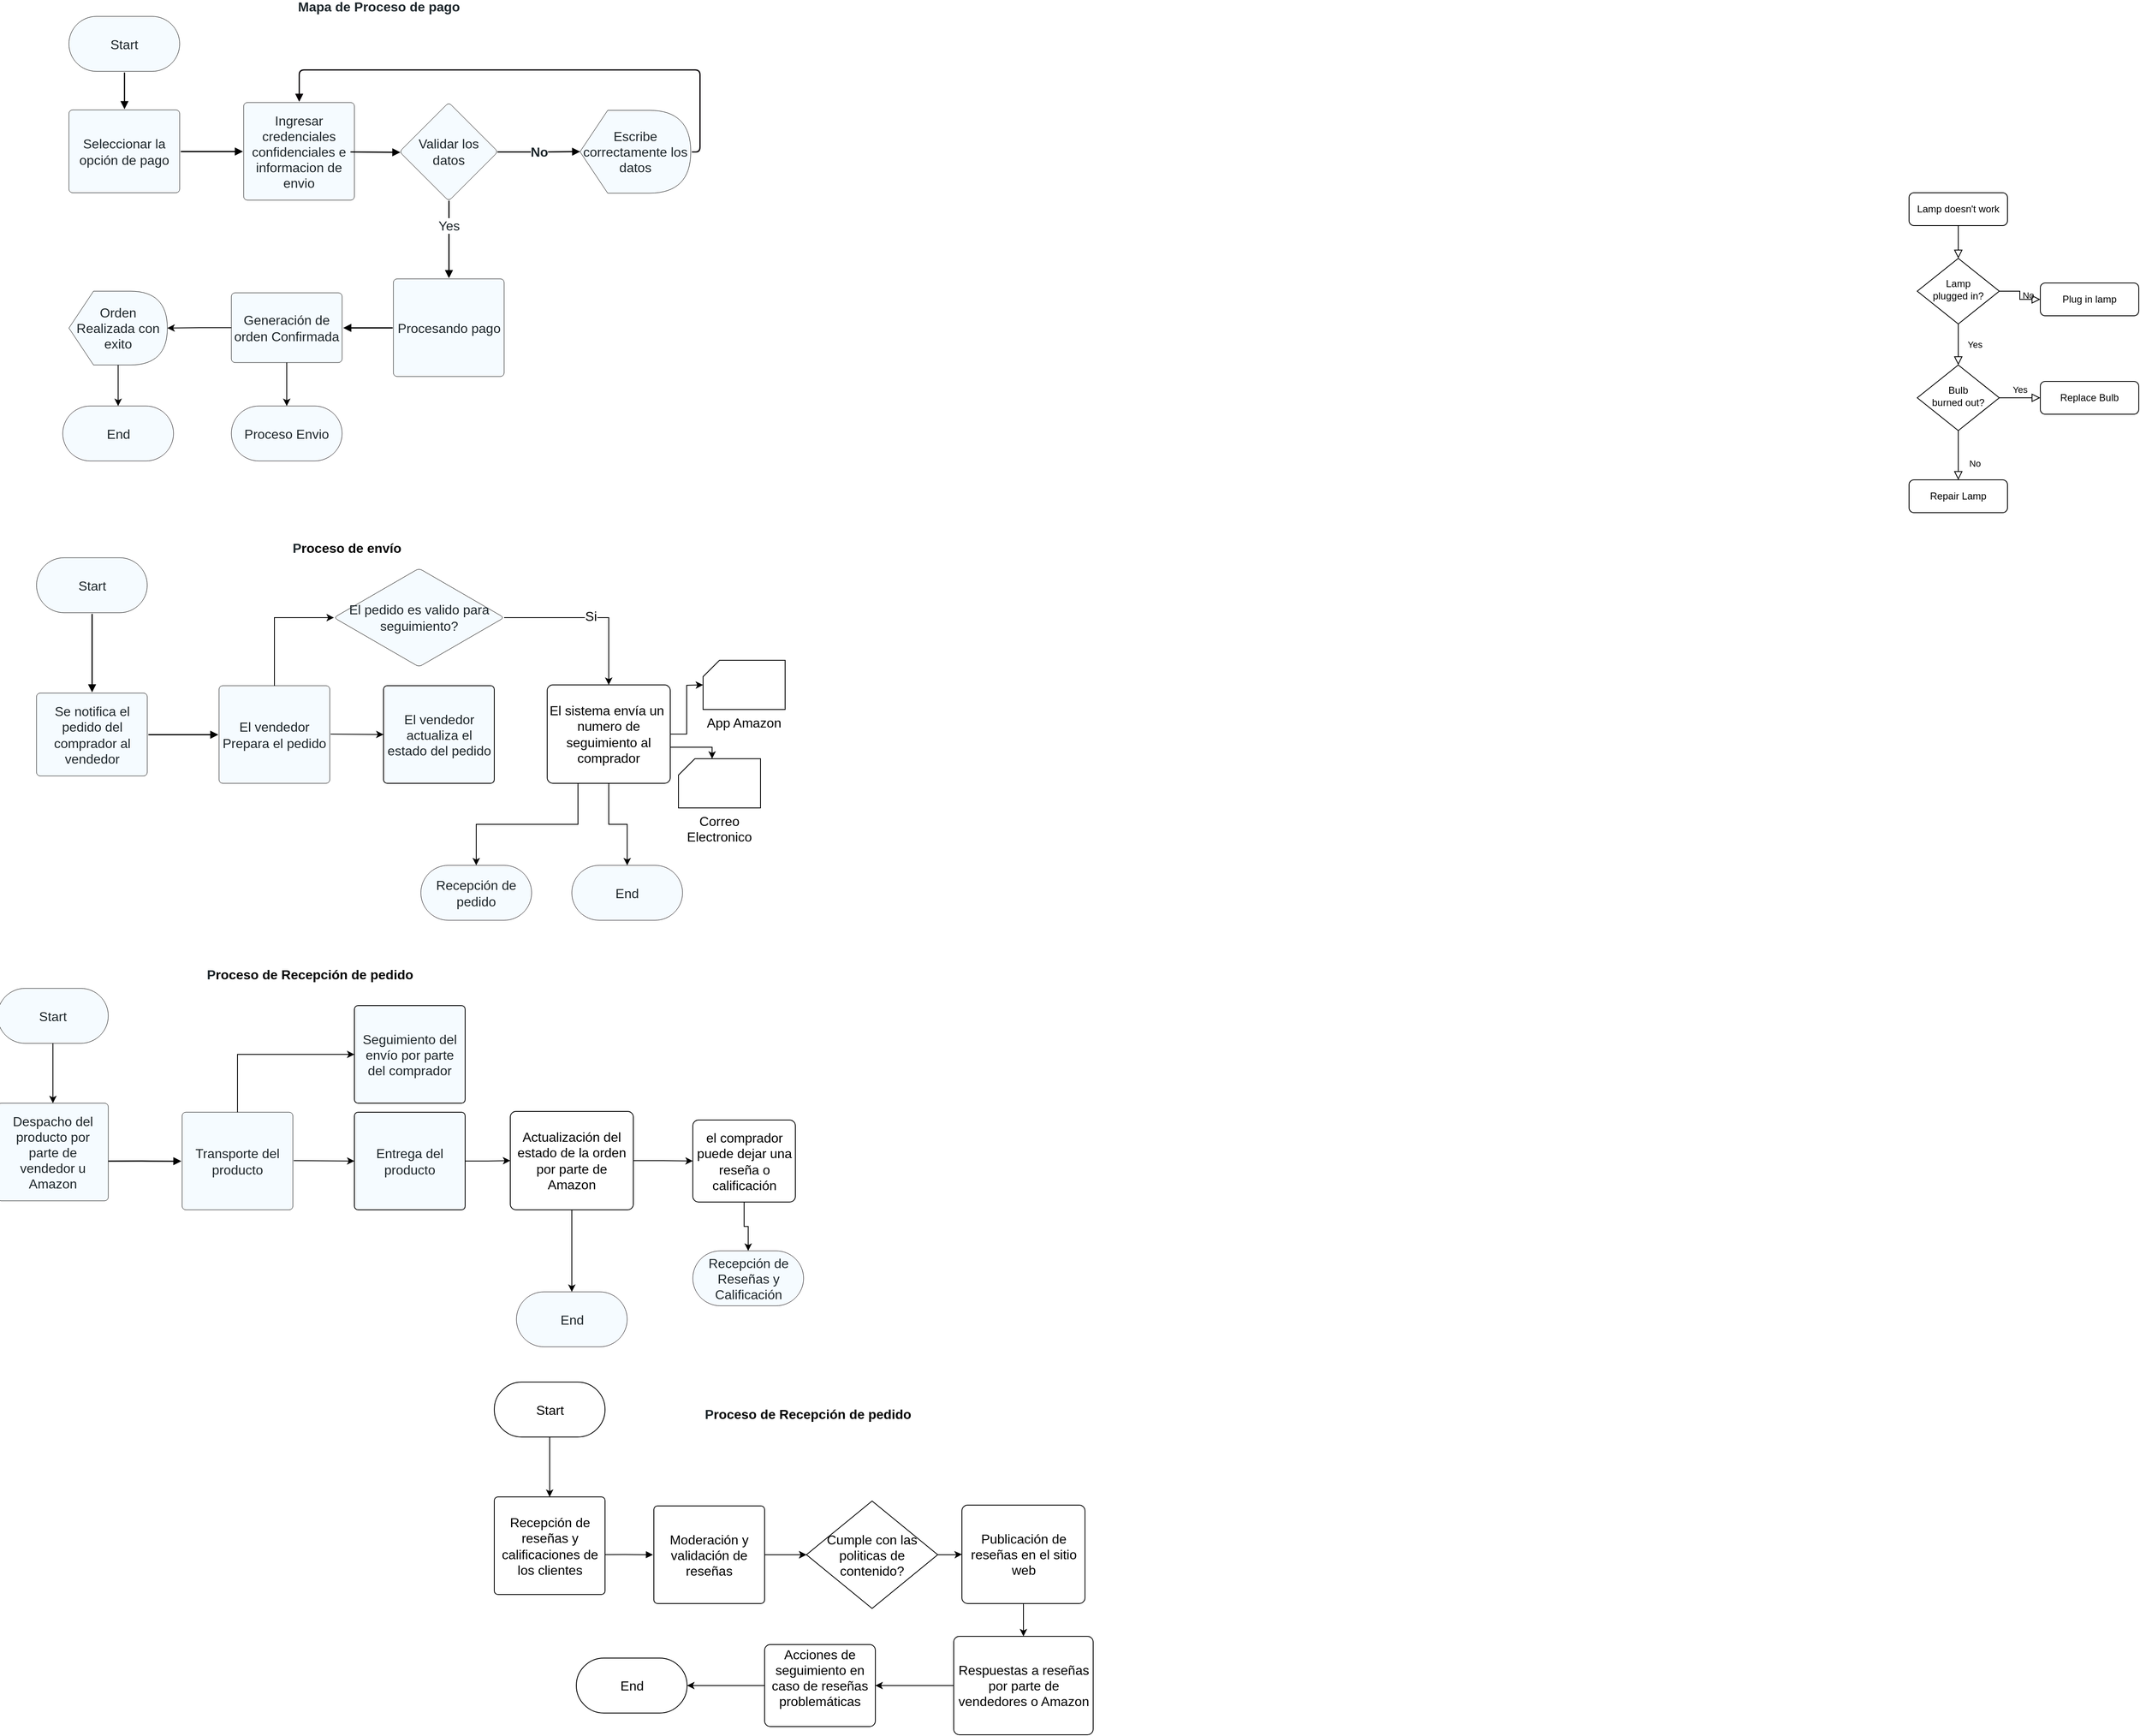 <mxfile version="23.1.5" type="github">
  <diagram id="C5RBs43oDa-KdzZeNtuy" name="Page-1">
    <mxGraphModel dx="4084" dy="1807" grid="1" gridSize="10" guides="1" tooltips="1" connect="1" arrows="1" fold="1" page="1" pageScale="1" pageWidth="827" pageHeight="1169" math="0" shadow="0">
      <root>
        <mxCell id="WIyWlLk6GJQsqaUBKTNV-0" />
        <mxCell id="WIyWlLk6GJQsqaUBKTNV-1" parent="WIyWlLk6GJQsqaUBKTNV-0" />
        <mxCell id="WIyWlLk6GJQsqaUBKTNV-2" value="" style="rounded=0;html=1;jettySize=auto;orthogonalLoop=1;fontSize=11;endArrow=block;endFill=0;endSize=8;strokeWidth=1;shadow=0;labelBackgroundColor=none;edgeStyle=orthogonalEdgeStyle;" parent="WIyWlLk6GJQsqaUBKTNV-1" source="WIyWlLk6GJQsqaUBKTNV-3" target="WIyWlLk6GJQsqaUBKTNV-6" edge="1">
          <mxGeometry relative="1" as="geometry" />
        </mxCell>
        <mxCell id="WIyWlLk6GJQsqaUBKTNV-3" value="Lamp doesn&#39;t work" style="rounded=1;whiteSpace=wrap;html=1;fontSize=12;glass=0;strokeWidth=1;shadow=0;" parent="WIyWlLk6GJQsqaUBKTNV-1" vertex="1">
          <mxGeometry x="160" y="80" width="120" height="40" as="geometry" />
        </mxCell>
        <mxCell id="WIyWlLk6GJQsqaUBKTNV-4" value="Yes" style="rounded=0;html=1;jettySize=auto;orthogonalLoop=1;fontSize=11;endArrow=block;endFill=0;endSize=8;strokeWidth=1;shadow=0;labelBackgroundColor=none;edgeStyle=orthogonalEdgeStyle;" parent="WIyWlLk6GJQsqaUBKTNV-1" source="WIyWlLk6GJQsqaUBKTNV-6" target="WIyWlLk6GJQsqaUBKTNV-10" edge="1">
          <mxGeometry y="20" relative="1" as="geometry">
            <mxPoint as="offset" />
          </mxGeometry>
        </mxCell>
        <mxCell id="WIyWlLk6GJQsqaUBKTNV-5" value="No" style="edgeStyle=orthogonalEdgeStyle;rounded=0;html=1;jettySize=auto;orthogonalLoop=1;fontSize=11;endArrow=block;endFill=0;endSize=8;strokeWidth=1;shadow=0;labelBackgroundColor=none;" parent="WIyWlLk6GJQsqaUBKTNV-1" source="WIyWlLk6GJQsqaUBKTNV-6" target="WIyWlLk6GJQsqaUBKTNV-7" edge="1">
          <mxGeometry y="10" relative="1" as="geometry">
            <mxPoint as="offset" />
          </mxGeometry>
        </mxCell>
        <mxCell id="WIyWlLk6GJQsqaUBKTNV-6" value="Lamp&lt;br&gt;plugged in?" style="rhombus;whiteSpace=wrap;html=1;shadow=0;fontFamily=Helvetica;fontSize=12;align=center;strokeWidth=1;spacing=6;spacingTop=-4;" parent="WIyWlLk6GJQsqaUBKTNV-1" vertex="1">
          <mxGeometry x="170" y="160" width="100" height="80" as="geometry" />
        </mxCell>
        <mxCell id="WIyWlLk6GJQsqaUBKTNV-7" value="Plug in lamp" style="rounded=1;whiteSpace=wrap;html=1;fontSize=12;glass=0;strokeWidth=1;shadow=0;" parent="WIyWlLk6GJQsqaUBKTNV-1" vertex="1">
          <mxGeometry x="320" y="190" width="120" height="40" as="geometry" />
        </mxCell>
        <mxCell id="WIyWlLk6GJQsqaUBKTNV-8" value="No" style="rounded=0;html=1;jettySize=auto;orthogonalLoop=1;fontSize=11;endArrow=block;endFill=0;endSize=8;strokeWidth=1;shadow=0;labelBackgroundColor=none;edgeStyle=orthogonalEdgeStyle;" parent="WIyWlLk6GJQsqaUBKTNV-1" source="WIyWlLk6GJQsqaUBKTNV-10" target="WIyWlLk6GJQsqaUBKTNV-11" edge="1">
          <mxGeometry x="0.333" y="20" relative="1" as="geometry">
            <mxPoint as="offset" />
          </mxGeometry>
        </mxCell>
        <mxCell id="WIyWlLk6GJQsqaUBKTNV-9" value="Yes" style="edgeStyle=orthogonalEdgeStyle;rounded=0;html=1;jettySize=auto;orthogonalLoop=1;fontSize=11;endArrow=block;endFill=0;endSize=8;strokeWidth=1;shadow=0;labelBackgroundColor=none;" parent="WIyWlLk6GJQsqaUBKTNV-1" source="WIyWlLk6GJQsqaUBKTNV-10" target="WIyWlLk6GJQsqaUBKTNV-12" edge="1">
          <mxGeometry y="10" relative="1" as="geometry">
            <mxPoint as="offset" />
          </mxGeometry>
        </mxCell>
        <mxCell id="WIyWlLk6GJQsqaUBKTNV-10" value="Bulb&lt;br&gt;burned out?" style="rhombus;whiteSpace=wrap;html=1;shadow=0;fontFamily=Helvetica;fontSize=12;align=center;strokeWidth=1;spacing=6;spacingTop=-4;" parent="WIyWlLk6GJQsqaUBKTNV-1" vertex="1">
          <mxGeometry x="170" y="290" width="100" height="80" as="geometry" />
        </mxCell>
        <mxCell id="WIyWlLk6GJQsqaUBKTNV-11" value="Repair Lamp" style="rounded=1;whiteSpace=wrap;html=1;fontSize=12;glass=0;strokeWidth=1;shadow=0;" parent="WIyWlLk6GJQsqaUBKTNV-1" vertex="1">
          <mxGeometry x="160" y="430" width="120" height="40" as="geometry" />
        </mxCell>
        <mxCell id="WIyWlLk6GJQsqaUBKTNV-12" value="Replace Bulb" style="rounded=1;whiteSpace=wrap;html=1;fontSize=12;glass=0;strokeWidth=1;shadow=0;" parent="WIyWlLk6GJQsqaUBKTNV-1" vertex="1">
          <mxGeometry x="320" y="310" width="120" height="40" as="geometry" />
        </mxCell>
        <mxCell id="pwMELdT346kT-Mt1CQEU-0" value="Start" style="html=1;overflow=block;blockSpacing=1;whiteSpace=wrap;rounded=1;arcSize=50;fontSize=16;fontFamily=Helvetica;fontColor=#1d262b;spacing=3.8;strokeColor=#000000;strokeOpacity=100;fillColor=#F5FBFF;strokeWidth=NaN;lucidId=.1bc5UZpq~25;" parent="WIyWlLk6GJQsqaUBKTNV-1" vertex="1">
          <mxGeometry x="-2083" y="-135" width="135" height="67" as="geometry" />
        </mxCell>
        <mxCell id="pwMELdT346kT-Mt1CQEU-1" value="Seleccionar la opción de pago" style="html=1;overflow=block;blockSpacing=1;whiteSpace=wrap;fontSize=16;fontFamily=Helvetica;fontColor=#1d262b;spacing=3.8;strokeColor=#000000;strokeOpacity=100;rounded=1;absoluteArcSize=1;arcSize=9;fillColor=#F5FBFF;strokeWidth=NaN;lucidId=.1bc0WMrZSpA;" parent="WIyWlLk6GJQsqaUBKTNV-1" vertex="1">
          <mxGeometry x="-2083" y="-21" width="135" height="101" as="geometry" />
        </mxCell>
        <mxCell id="pwMELdT346kT-Mt1CQEU-2" value="Ingresar credenciales  confidenciales e informacion de envio" style="html=1;overflow=block;blockSpacing=1;whiteSpace=wrap;fontSize=16;fontFamily=Helvetica;fontColor=#1d262b;spacing=3.8;strokeColor=#000000;strokeOpacity=100;rounded=1;absoluteArcSize=1;arcSize=9;fillColor=#F5FBFF;strokeWidth=NaN;lucidId=.1bcMe24-cJe;" parent="WIyWlLk6GJQsqaUBKTNV-1" vertex="1">
          <mxGeometry x="-1870" y="-30" width="135" height="119" as="geometry" />
        </mxCell>
        <mxCell id="pwMELdT346kT-Mt1CQEU-3" value="Escribe correctamente los datos" style="html=1;overflow=block;blockSpacing=1;whiteSpace=wrap;shape=display;fontSize=16;fontFamily=Helvetica;fontColor=#1d262b;spacing=3.8;strokeColor=#000000;strokeOpacity=100;rounded=1;absoluteArcSize=1;arcSize=9;fillColor=#F5FBFF;strokeWidth=NaN;lucidId=.1bcrTp4wV8h;" parent="WIyWlLk6GJQsqaUBKTNV-1" vertex="1">
          <mxGeometry x="-1460" y="-20.5" width="135" height="101" as="geometry" />
        </mxCell>
        <mxCell id="pwMELdT346kT-Mt1CQEU-4" value="Validar los datos" style="html=1;overflow=block;blockSpacing=1;whiteSpace=wrap;rhombus;fontSize=16;fontFamily=Helvetica;fontColor=#1d262b;spacing=3.8;strokeColor=#000000;strokeOpacity=100;rounded=1;absoluteArcSize=1;arcSize=9;fillColor=#F5FBFF;strokeWidth=NaN;lucidId=.1bcdqNYhJtj;" parent="WIyWlLk6GJQsqaUBKTNV-1" vertex="1">
          <mxGeometry x="-1680" y="-30" width="120" height="120" as="geometry" />
        </mxCell>
        <mxCell id="pwMELdT346kT-Mt1CQEU-5" value="" style="html=1;jettySize=18;whiteSpace=wrap;overflow=block;blockSpacing=1;fontSize=16;strokeColor=#000000;strokeWidth=1.5;rounded=1;arcSize=12;edgeStyle=orthogonalEdgeStyle;startArrow=none;endArrow=block;endFill=1;exitX=0.5;exitY=0.995;exitPerimeter=0;entryX=0.5;entryY=-0.009;entryPerimeter=0;lucidId=.1bc7IB8eOoa;fontFamily=Helvetica;" parent="WIyWlLk6GJQsqaUBKTNV-1" source="pwMELdT346kT-Mt1CQEU-4" target="pwMELdT346kT-Mt1CQEU-17" edge="1">
          <mxGeometry width="100" height="100" relative="1" as="geometry">
            <Array as="points" />
          </mxGeometry>
        </mxCell>
        <mxCell id="pwMELdT346kT-Mt1CQEU-6" value="Yes" style="text;html=1;resizable=0;labelBackgroundColor=default;align=center;verticalAlign=middle;fontColor=#1d262b;fontSize=16;strokeColor=#000000;fontFamily=Helvetica;" parent="pwMELdT346kT-Mt1CQEU-5" vertex="1">
          <mxGeometry x="-0.368" relative="1" as="geometry" />
        </mxCell>
        <mxCell id="pwMELdT346kT-Mt1CQEU-7" value="" style="html=1;jettySize=18;whiteSpace=wrap;fontSize=16;fontFamily=Helvetica;strokeColor=#000000;strokeWidth=1.5;rounded=1;arcSize=12;edgeStyle=orthogonalEdgeStyle;startArrow=none;endArrow=block;endFill=1;exitX=-0.008;exitY=0.5;exitPerimeter=0;entryX=1.008;entryY=0.5;entryPerimeter=0;lucidId=.1bcKDApFYlF;" parent="WIyWlLk6GJQsqaUBKTNV-1" source="pwMELdT346kT-Mt1CQEU-17" target="pwMELdT346kT-Mt1CQEU-9" edge="1">
          <mxGeometry width="100" height="100" relative="1" as="geometry">
            <Array as="points" />
          </mxGeometry>
        </mxCell>
        <mxCell id="pwMELdT346kT-Mt1CQEU-8" value="End" style="html=1;overflow=block;blockSpacing=1;whiteSpace=wrap;rounded=1;arcSize=50;fontSize=16;fontFamily=Helvetica;fontColor=#1d262b;spacing=3.8;strokeColor=#080207;strokeOpacity=100;fillColor=#F5FBFF;strokeWidth=NaN;lucidId=.1bcArGxK.Wd;" parent="WIyWlLk6GJQsqaUBKTNV-1" vertex="1">
          <mxGeometry x="-2090.5" y="340" width="135" height="67" as="geometry" />
        </mxCell>
        <mxCell id="1HcdKIMcSxOJPQPlo3So-35" style="edgeStyle=orthogonalEdgeStyle;rounded=0;orthogonalLoop=1;jettySize=auto;html=1;exitX=0.5;exitY=1;exitDx=0;exitDy=0;entryX=0.5;entryY=0;entryDx=0;entryDy=0;fontSize=16;" edge="1" parent="WIyWlLk6GJQsqaUBKTNV-1" source="pwMELdT346kT-Mt1CQEU-9" target="1HcdKIMcSxOJPQPlo3So-34">
          <mxGeometry relative="1" as="geometry" />
        </mxCell>
        <mxCell id="pwMELdT346kT-Mt1CQEU-9" value="Generación de orden Confirmada" style="html=1;overflow=block;blockSpacing=1;whiteSpace=wrap;fontSize=16;fontFamily=Helvetica;fontColor=#1d262b;spacing=3.8;strokeColor=#000000;strokeOpacity=100;rounded=1;absoluteArcSize=1;arcSize=9;fillColor=#F5FBFF;strokeWidth=NaN;lucidId=.1bcpzKGl0qU;" parent="WIyWlLk6GJQsqaUBKTNV-1" vertex="1">
          <mxGeometry x="-1885" y="202" width="135" height="85" as="geometry" />
        </mxCell>
        <mxCell id="pwMELdT346kT-Mt1CQEU-10" value="&lt;div style=&quot;display: flex; justify-content: center; text-align: center; align-items: baseline; font-size: 16px; line-height: 1.25; margin-top: -2px;&quot;&gt;&lt;span style=&quot;font-size: 16px;&quot;&gt;&lt;span style=&quot;font-size: 16px; color: rgb(29, 38, 43);&quot;&gt;Mapa de &lt;/span&gt;&lt;span style=&quot;font-size: 16px; color: rgb(29, 38, 43);&quot;&gt;Proceso de pago&lt;/span&gt;&lt;/span&gt;&lt;/div&gt;" style="html=1;overflow=block;blockSpacing=1;whiteSpace=wrap;fontSize=16;spacing=3.8;strokeOpacity=0;fillOpacity=0;rounded=1;absoluteArcSize=1;arcSize=9;fillColor=#ffffff;strokeWidth=NaN;lucidId=.1bcnSWQE0_2;strokeColor=#B337A3;fontStyle=1" parent="WIyWlLk6GJQsqaUBKTNV-1" vertex="1">
          <mxGeometry x="-1885" y="-170" width="360" height="48" as="geometry" />
        </mxCell>
        <mxCell id="pwMELdT346kT-Mt1CQEU-11" value="" style="html=1;jettySize=18;whiteSpace=wrap;fontSize=16;strokeColor=#000000;strokeWidth=1.5;rounded=1;arcSize=12;edgeStyle=orthogonalEdgeStyle;startArrow=none;endArrow=block;endFill=1;exitX=1.008;exitY=0.5;exitPerimeter=0;entryX=-0.008;entryY=0.5;entryPerimeter=0;lucidId=B4bclMRkh65X;fontFamily=Helvetica;" parent="WIyWlLk6GJQsqaUBKTNV-1" source="pwMELdT346kT-Mt1CQEU-1" target="pwMELdT346kT-Mt1CQEU-2" edge="1">
          <mxGeometry width="100" height="100" relative="1" as="geometry">
            <Array as="points" />
          </mxGeometry>
        </mxCell>
        <mxCell id="pwMELdT346kT-Mt1CQEU-12" value="" style="html=1;jettySize=18;whiteSpace=wrap;fontSize=16;strokeColor=#000000;strokeWidth=1.5;rounded=1;arcSize=12;edgeStyle=orthogonalEdgeStyle;startArrow=none;endArrow=block;endFill=1;entryX=0.007;entryY=0.504;entryPerimeter=0;lucidId=D4bcX549SiCL;fontFamily=Helvetica;" parent="WIyWlLk6GJQsqaUBKTNV-1" target="pwMELdT346kT-Mt1CQEU-4" edge="1">
          <mxGeometry width="100" height="100" relative="1" as="geometry">
            <Array as="points" />
            <mxPoint x="-1740" y="30" as="sourcePoint" />
          </mxGeometry>
        </mxCell>
        <mxCell id="pwMELdT346kT-Mt1CQEU-13" value="" style="html=1;jettySize=18;whiteSpace=wrap;fontSize=16;fontColor=#1d262b;fontStyle=1;align=center;strokeColor=#000000;strokeWidth=1.5;rounded=1;arcSize=12;edgeStyle=orthogonalEdgeStyle;startArrow=none;endArrow=block;endFill=1;exitX=0.993;exitY=0.5;exitPerimeter=0;entryX=0;entryY=0.496;entryPerimeter=0;lucidId=K4bcAsx9t78Y;fontFamily=Helvetica;" parent="WIyWlLk6GJQsqaUBKTNV-1" source="pwMELdT346kT-Mt1CQEU-4" target="pwMELdT346kT-Mt1CQEU-3" edge="1">
          <mxGeometry width="100" height="100" relative="1" as="geometry">
            <Array as="points" />
          </mxGeometry>
        </mxCell>
        <mxCell id="pwMELdT346kT-Mt1CQEU-14" value="No" style="text;html=1;resizable=0;labelBackgroundColor=default;align=center;verticalAlign=middle;fontStyle=1;fontColor=#1d262b;fontSize=16;strokeColor=#000000;fontFamily=Helvetica;" parent="pwMELdT346kT-Mt1CQEU-13" vertex="1">
          <mxGeometry relative="1" as="geometry" />
        </mxCell>
        <mxCell id="pwMELdT346kT-Mt1CQEU-15" value="" style="html=1;jettySize=18;whiteSpace=wrap;fontSize=16;strokeColor=#080207;strokeWidth=1.5;rounded=1;arcSize=12;edgeStyle=orthogonalEdgeStyle;startArrow=none;endArrow=block;endFill=1;exitX=1.008;exitY=0.5;exitPerimeter=0;entryX=0.5;entryY=-0.009;entryPerimeter=0;lucidId=O4bcw4t6hZCd;" parent="WIyWlLk6GJQsqaUBKTNV-1" source="pwMELdT346kT-Mt1CQEU-3" target="pwMELdT346kT-Mt1CQEU-2" edge="1">
          <mxGeometry width="100" height="100" relative="1" as="geometry">
            <Array as="points">
              <mxPoint x="-1314" y="30" />
              <mxPoint x="-1314" y="-70" />
              <mxPoint x="-1802" y="-70" />
            </Array>
          </mxGeometry>
        </mxCell>
        <mxCell id="pwMELdT346kT-Mt1CQEU-16" value="" style="html=1;jettySize=18;whiteSpace=wrap;fontSize=16;strokeColor=#000000;strokeWidth=1.5;rounded=1;arcSize=12;edgeStyle=orthogonalEdgeStyle;startArrow=none;endArrow=block;endFill=1;exitX=0.5;exitY=1.017;exitPerimeter=0;entryX=0.5;entryY=-0.011;entryPerimeter=0;lucidId=w5bcNOFRJwTZ;fontFamily=Helvetica;" parent="WIyWlLk6GJQsqaUBKTNV-1" source="pwMELdT346kT-Mt1CQEU-0" target="pwMELdT346kT-Mt1CQEU-1" edge="1">
          <mxGeometry width="100" height="100" relative="1" as="geometry">
            <Array as="points" />
          </mxGeometry>
        </mxCell>
        <mxCell id="pwMELdT346kT-Mt1CQEU-17" value="Procesando pago" style="html=1;overflow=block;blockSpacing=1;whiteSpace=wrap;fontSize=16;fontFamily=Helvetica;fontColor=#1d262b;spacing=3.8;strokeColor=#000000;strokeOpacity=100;rounded=1;absoluteArcSize=1;arcSize=9;fillColor=#F5FBFF;strokeWidth=NaN;lucidId=k_bciyjmx_XT;" parent="WIyWlLk6GJQsqaUBKTNV-1" vertex="1">
          <mxGeometry x="-1687.5" y="185" width="135" height="119" as="geometry" />
        </mxCell>
        <mxCell id="pwMELdT346kT-Mt1CQEU-21" style="edgeStyle=orthogonalEdgeStyle;rounded=0;orthogonalLoop=1;jettySize=auto;html=1;strokeColor=#000000;fontFamily=Helvetica;fontSize=16;" parent="WIyWlLk6GJQsqaUBKTNV-1" source="pwMELdT346kT-Mt1CQEU-18" target="pwMELdT346kT-Mt1CQEU-8" edge="1">
          <mxGeometry relative="1" as="geometry">
            <mxPoint x="-2030" y="280" as="sourcePoint" />
          </mxGeometry>
        </mxCell>
        <mxCell id="pwMELdT346kT-Mt1CQEU-18" value="Orden Realizada con exito" style="html=1;overflow=block;blockSpacing=1;whiteSpace=wrap;shape=display;fontSize=16;fontColor=#1d262b;align=center;spacing=3.8;strokeColor=#000000;strokeOpacity=100;rounded=1;absoluteArcSize=1;arcSize=9;fillColor=#F5FBFF;strokeWidth=NaN;lucidId=pbccofMq0f1-;fontFamily=Helvetica;" parent="WIyWlLk6GJQsqaUBKTNV-1" vertex="1">
          <mxGeometry x="-2083" y="200" width="120" height="90" as="geometry" />
        </mxCell>
        <mxCell id="pwMELdT346kT-Mt1CQEU-19" style="edgeStyle=orthogonalEdgeStyle;rounded=0;orthogonalLoop=1;jettySize=auto;html=1;exitX=0;exitY=0.5;exitDx=0;exitDy=0;entryX=1;entryY=0.5;entryDx=0;entryDy=0;entryPerimeter=0;strokeColor=#000000;fontFamily=Helvetica;fontSize=16;" parent="WIyWlLk6GJQsqaUBKTNV-1" source="pwMELdT346kT-Mt1CQEU-9" target="pwMELdT346kT-Mt1CQEU-18" edge="1">
          <mxGeometry relative="1" as="geometry" />
        </mxCell>
        <mxCell id="1HcdKIMcSxOJPQPlo3So-0" value="Start" style="html=1;overflow=block;blockSpacing=1;whiteSpace=wrap;rounded=1;arcSize=50;fontSize=16;fontFamily=Helvetica;fontColor=#1d262b;spacing=3.8;strokeColor=#000000;strokeOpacity=100;fillColor=#F5FBFF;strokeWidth=NaN;lucidId=.1bc5UZpq~25;" vertex="1" parent="WIyWlLk6GJQsqaUBKTNV-1">
          <mxGeometry x="-2122.5" y="525" width="135" height="67" as="geometry" />
        </mxCell>
        <mxCell id="1HcdKIMcSxOJPQPlo3So-1" value="Se notifica el pedido del comprador al vendedor" style="html=1;overflow=block;blockSpacing=1;whiteSpace=wrap;fontSize=16;fontFamily=Helvetica;fontColor=#1d262b;spacing=3.8;strokeColor=#000000;strokeOpacity=100;rounded=1;absoluteArcSize=1;arcSize=9;fillColor=#F5FBFF;strokeWidth=NaN;lucidId=.1bc0WMrZSpA;" vertex="1" parent="WIyWlLk6GJQsqaUBKTNV-1">
          <mxGeometry x="-2122.5" y="690" width="135" height="101" as="geometry" />
        </mxCell>
        <mxCell id="1HcdKIMcSxOJPQPlo3So-22" style="edgeStyle=orthogonalEdgeStyle;rounded=0;orthogonalLoop=1;jettySize=auto;html=1;exitX=1;exitY=0.5;exitDx=0;exitDy=0;entryX=0;entryY=0.5;entryDx=0;entryDy=0;fontFamily=Helvetica;fontSize=16;" edge="1" parent="WIyWlLk6GJQsqaUBKTNV-1" target="1HcdKIMcSxOJPQPlo3So-21">
          <mxGeometry relative="1" as="geometry">
            <mxPoint x="-1764" y="740" as="sourcePoint" />
          </mxGeometry>
        </mxCell>
        <mxCell id="1HcdKIMcSxOJPQPlo3So-25" style="edgeStyle=orthogonalEdgeStyle;rounded=0;orthogonalLoop=1;jettySize=auto;html=1;exitX=0.5;exitY=0;exitDx=0;exitDy=0;entryX=0;entryY=0.5;entryDx=0;entryDy=0;fontFamily=Helvetica;fontSize=16;" edge="1" parent="WIyWlLk6GJQsqaUBKTNV-1" source="1HcdKIMcSxOJPQPlo3So-2" target="1HcdKIMcSxOJPQPlo3So-24">
          <mxGeometry relative="1" as="geometry" />
        </mxCell>
        <mxCell id="1HcdKIMcSxOJPQPlo3So-2" value="El vendedor Prepara el pedido" style="html=1;overflow=block;blockSpacing=1;whiteSpace=wrap;fontSize=16;fontFamily=Helvetica;fontColor=#1d262b;spacing=3.8;strokeColor=#000000;strokeOpacity=100;rounded=1;absoluteArcSize=1;arcSize=9;fillColor=#F5FBFF;strokeWidth=NaN;lucidId=.1bcMe24-cJe;" vertex="1" parent="WIyWlLk6GJQsqaUBKTNV-1">
          <mxGeometry x="-1900" y="681" width="135" height="119" as="geometry" />
        </mxCell>
        <mxCell id="1HcdKIMcSxOJPQPlo3So-8" value="End" style="html=1;overflow=block;blockSpacing=1;whiteSpace=wrap;rounded=1;arcSize=50;fontSize=16;fontFamily=Helvetica;fontColor=#1d262b;spacing=3.8;strokeColor=#080207;strokeOpacity=100;fillColor=#F5FBFF;strokeWidth=NaN;lucidId=.1bcArGxK.Wd;" vertex="1" parent="WIyWlLk6GJQsqaUBKTNV-1">
          <mxGeometry x="-1470" y="900" width="135" height="67" as="geometry" />
        </mxCell>
        <mxCell id="1HcdKIMcSxOJPQPlo3So-10" value="&lt;div style=&quot;display: flex; justify-content: center; text-align: center; align-items: baseline; font-size: 16px; line-height: 1.25; margin-top: -2px;&quot;&gt;&lt;span style=&quot;font-size: 16px;&quot;&gt;&lt;span style=&quot;font-size: 16px; color: rgb(29, 38, 43);&quot;&gt;P&lt;/span&gt;roceso de envío&lt;/span&gt;&lt;/div&gt;" style="html=1;overflow=block;blockSpacing=1;whiteSpace=wrap;fontSize=16;spacing=3.8;strokeOpacity=0;fillOpacity=0;rounded=1;absoluteArcSize=1;arcSize=9;fillColor=#ffffff;strokeWidth=NaN;lucidId=.1bcnSWQE0_2;strokeColor=#B337A3;fontStyle=1;fontFamily=Helvetica;" vertex="1" parent="WIyWlLk6GJQsqaUBKTNV-1">
          <mxGeometry x="-1924.5" y="490" width="360" height="48" as="geometry" />
        </mxCell>
        <mxCell id="1HcdKIMcSxOJPQPlo3So-11" value="" style="html=1;jettySize=18;whiteSpace=wrap;fontSize=16;strokeColor=#000000;strokeWidth=1.5;rounded=1;arcSize=12;edgeStyle=orthogonalEdgeStyle;startArrow=none;endArrow=block;endFill=1;exitX=1.008;exitY=0.5;exitPerimeter=0;entryX=-0.008;entryY=0.5;entryPerimeter=0;lucidId=B4bclMRkh65X;fontFamily=Helvetica;" edge="1" parent="WIyWlLk6GJQsqaUBKTNV-1" source="1HcdKIMcSxOJPQPlo3So-1" target="1HcdKIMcSxOJPQPlo3So-2">
          <mxGeometry width="100" height="100" relative="1" as="geometry">
            <Array as="points" />
          </mxGeometry>
        </mxCell>
        <mxCell id="1HcdKIMcSxOJPQPlo3So-16" value="" style="html=1;jettySize=18;whiteSpace=wrap;fontSize=16;strokeColor=#000000;strokeWidth=1.5;rounded=1;arcSize=12;edgeStyle=orthogonalEdgeStyle;startArrow=none;endArrow=block;endFill=1;exitX=0.5;exitY=1.017;exitPerimeter=0;entryX=0.5;entryY=-0.011;entryPerimeter=0;lucidId=w5bcNOFRJwTZ;fontFamily=Helvetica;" edge="1" parent="WIyWlLk6GJQsqaUBKTNV-1" source="1HcdKIMcSxOJPQPlo3So-0" target="1HcdKIMcSxOJPQPlo3So-1">
          <mxGeometry width="100" height="100" relative="1" as="geometry">
            <Array as="points" />
          </mxGeometry>
        </mxCell>
        <mxCell id="1HcdKIMcSxOJPQPlo3So-18" style="edgeStyle=orthogonalEdgeStyle;rounded=0;orthogonalLoop=1;jettySize=auto;html=1;strokeColor=#000000;fontFamily=Helvetica;fontSize=16;exitX=0.5;exitY=1;exitDx=0;exitDy=0;" edge="1" parent="WIyWlLk6GJQsqaUBKTNV-1" source="1HcdKIMcSxOJPQPlo3So-23" target="1HcdKIMcSxOJPQPlo3So-8">
          <mxGeometry relative="1" as="geometry">
            <mxPoint x="-1400" y="820" as="sourcePoint" />
          </mxGeometry>
        </mxCell>
        <mxCell id="1HcdKIMcSxOJPQPlo3So-21" value="El vendedor actualiza el estado del pedido" style="html=1;overflow=block;blockSpacing=1;whiteSpace=wrap;fontSize=16;fontFamily=Helvetica;fontColor=#1d262b;spacing=3.8;strokeColor=#000000;strokeOpacity=100;rounded=1;absoluteArcSize=1;arcSize=9;fillColor=#F5FBFF;strokeWidth=1;lucidId=k_bciyjmx_XT;" vertex="1" parent="WIyWlLk6GJQsqaUBKTNV-1">
          <mxGeometry x="-1699.5" y="681" width="135" height="119" as="geometry" />
        </mxCell>
        <mxCell id="1HcdKIMcSxOJPQPlo3So-26" style="edgeStyle=orthogonalEdgeStyle;rounded=0;orthogonalLoop=1;jettySize=auto;html=1;exitX=1;exitY=0.5;exitDx=0;exitDy=0;entryX=0.5;entryY=0;entryDx=0;entryDy=0;fontFamily=Helvetica;fontSize=16;" edge="1" parent="WIyWlLk6GJQsqaUBKTNV-1" source="1HcdKIMcSxOJPQPlo3So-24" target="1HcdKIMcSxOJPQPlo3So-23">
          <mxGeometry relative="1" as="geometry" />
        </mxCell>
        <mxCell id="1HcdKIMcSxOJPQPlo3So-27" value="Si" style="edgeLabel;html=1;align=center;verticalAlign=middle;resizable=0;points=[];fontFamily=Helvetica;fontSize=16;" vertex="1" connectable="0" parent="1HcdKIMcSxOJPQPlo3So-26">
          <mxGeometry x="0.005" y="2" relative="1" as="geometry">
            <mxPoint as="offset" />
          </mxGeometry>
        </mxCell>
        <mxCell id="1HcdKIMcSxOJPQPlo3So-24" value="El pedido es valido para seguimiento?" style="html=1;overflow=block;blockSpacing=1;whiteSpace=wrap;rhombus;fontSize=16;fontFamily=Helvetica;fontColor=#1d262b;spacing=3.8;strokeColor=#000000;strokeOpacity=100;rounded=1;absoluteArcSize=1;arcSize=9;fillColor=#F5FBFF;strokeWidth=NaN;lucidId=.1bcdqNYhJtj;" vertex="1" parent="WIyWlLk6GJQsqaUBKTNV-1">
          <mxGeometry x="-1760" y="538" width="207.5" height="120" as="geometry" />
        </mxCell>
        <mxCell id="1HcdKIMcSxOJPQPlo3So-30" style="edgeStyle=orthogonalEdgeStyle;rounded=0;orthogonalLoop=1;jettySize=auto;html=1;exitX=1;exitY=0.5;exitDx=0;exitDy=0;fontFamily=Helvetica;fontSize=16;" edge="1" parent="WIyWlLk6GJQsqaUBKTNV-1" source="1HcdKIMcSxOJPQPlo3So-23">
          <mxGeometry relative="1" as="geometry">
            <mxPoint x="-1310" y="680" as="targetPoint" />
          </mxGeometry>
        </mxCell>
        <mxCell id="1HcdKIMcSxOJPQPlo3So-31" style="edgeStyle=orthogonalEdgeStyle;rounded=0;orthogonalLoop=1;jettySize=auto;html=1;exitX=1;exitY=0.75;exitDx=0;exitDy=0;fontFamily=Helvetica;fontSize=16;" edge="1" parent="WIyWlLk6GJQsqaUBKTNV-1" source="1HcdKIMcSxOJPQPlo3So-23" target="1HcdKIMcSxOJPQPlo3So-32">
          <mxGeometry relative="1" as="geometry">
            <mxPoint x="-1300" y="810" as="targetPoint" />
            <Array as="points">
              <mxPoint x="-1299" y="756" />
              <mxPoint x="-1299" y="810" />
            </Array>
          </mxGeometry>
        </mxCell>
        <mxCell id="1HcdKIMcSxOJPQPlo3So-87" style="edgeStyle=orthogonalEdgeStyle;rounded=0;orthogonalLoop=1;jettySize=auto;html=1;exitX=0.25;exitY=1;exitDx=0;exitDy=0;entryX=0.5;entryY=0;entryDx=0;entryDy=0;" edge="1" parent="WIyWlLk6GJQsqaUBKTNV-1" source="1HcdKIMcSxOJPQPlo3So-23" target="1HcdKIMcSxOJPQPlo3So-86">
          <mxGeometry relative="1" as="geometry" />
        </mxCell>
        <mxCell id="1HcdKIMcSxOJPQPlo3So-23" value="El sistema envía un&amp;nbsp; numero de seguimiento al comprador" style="rounded=1;whiteSpace=wrap;html=1;absoluteArcSize=1;arcSize=14;strokeWidth=1;fontFamily=Helvetica;fontSize=16;" vertex="1" parent="WIyWlLk6GJQsqaUBKTNV-1">
          <mxGeometry x="-1500" y="680" width="150" height="120" as="geometry" />
        </mxCell>
        <mxCell id="1HcdKIMcSxOJPQPlo3So-32" value="Correo Electronico" style="verticalLabelPosition=bottom;verticalAlign=top;html=1;shape=card;whiteSpace=wrap;size=20;arcSize=12;fontFamily=Helvetica;fontSize=16;" vertex="1" parent="WIyWlLk6GJQsqaUBKTNV-1">
          <mxGeometry x="-1340" y="770" width="100" height="60" as="geometry" />
        </mxCell>
        <mxCell id="1HcdKIMcSxOJPQPlo3So-33" value="App Amazon" style="verticalLabelPosition=bottom;verticalAlign=top;html=1;shape=card;whiteSpace=wrap;size=20;arcSize=12;fontFamily=Helvetica;fontSize=16;" vertex="1" parent="WIyWlLk6GJQsqaUBKTNV-1">
          <mxGeometry x="-1310" y="650" width="100" height="60" as="geometry" />
        </mxCell>
        <mxCell id="1HcdKIMcSxOJPQPlo3So-34" value="Proceso Envio" style="html=1;overflow=block;blockSpacing=1;whiteSpace=wrap;rounded=1;arcSize=50;fontSize=16;fontFamily=Helvetica;fontColor=#1d262b;spacing=3.8;strokeColor=#080207;strokeOpacity=100;fillColor=#F5FBFF;strokeWidth=NaN;lucidId=.1bcArGxK.Wd;" vertex="1" parent="WIyWlLk6GJQsqaUBKTNV-1">
          <mxGeometry x="-1885" y="340" width="135" height="67" as="geometry" />
        </mxCell>
        <mxCell id="1HcdKIMcSxOJPQPlo3So-36" style="edgeStyle=orthogonalEdgeStyle;rounded=0;orthogonalLoop=1;jettySize=auto;html=1;exitX=1;exitY=0.5;exitDx=0;exitDy=0;entryX=0;entryY=0.5;entryDx=0;entryDy=0;fontFamily=Helvetica;fontSize=16;" edge="1" parent="WIyWlLk6GJQsqaUBKTNV-1" target="1HcdKIMcSxOJPQPlo3So-44">
          <mxGeometry relative="1" as="geometry">
            <mxPoint x="-1809" y="1260" as="sourcePoint" />
          </mxGeometry>
        </mxCell>
        <mxCell id="1HcdKIMcSxOJPQPlo3So-37" style="edgeStyle=orthogonalEdgeStyle;rounded=0;orthogonalLoop=1;jettySize=auto;html=1;exitX=0.5;exitY=0;exitDx=0;exitDy=0;entryX=0;entryY=0.5;entryDx=0;entryDy=0;fontFamily=Helvetica;fontSize=16;" edge="1" parent="WIyWlLk6GJQsqaUBKTNV-1" source="1HcdKIMcSxOJPQPlo3So-38" target="1HcdKIMcSxOJPQPlo3So-58">
          <mxGeometry relative="1" as="geometry">
            <mxPoint x="-1759.5" y="1118" as="targetPoint" />
          </mxGeometry>
        </mxCell>
        <mxCell id="1HcdKIMcSxOJPQPlo3So-38" value="Transporte del producto" style="html=1;overflow=block;blockSpacing=1;whiteSpace=wrap;fontSize=16;fontFamily=Helvetica;fontColor=#1d262b;spacing=3.8;strokeColor=#000000;strokeOpacity=100;rounded=1;absoluteArcSize=1;arcSize=9;fillColor=#F5FBFF;strokeWidth=NaN;lucidId=.1bcMe24-cJe;" vertex="1" parent="WIyWlLk6GJQsqaUBKTNV-1">
          <mxGeometry x="-1945" y="1201" width="135" height="119" as="geometry" />
        </mxCell>
        <mxCell id="1HcdKIMcSxOJPQPlo3So-39" value="End" style="html=1;overflow=block;blockSpacing=1;whiteSpace=wrap;rounded=1;arcSize=50;fontSize=16;fontFamily=Helvetica;fontColor=#1d262b;spacing=3.8;strokeColor=#080207;strokeOpacity=100;fillColor=#F5FBFF;strokeWidth=NaN;lucidId=.1bcArGxK.Wd;" vertex="1" parent="WIyWlLk6GJQsqaUBKTNV-1">
          <mxGeometry x="-1537.5" y="1420" width="135" height="67" as="geometry" />
        </mxCell>
        <mxCell id="1HcdKIMcSxOJPQPlo3So-40" value="&lt;div style=&quot;display: flex; justify-content: center; text-align: center; align-items: baseline; font-size: 16px; line-height: 1.25; margin-top: -2px;&quot;&gt;&lt;span style=&quot;font-size: 16px;&quot;&gt;&lt;span style=&quot;font-size: 16px; color: rgb(29, 38, 43);&quot;&gt;P&lt;/span&gt;roceso de Recepción de pedido&lt;/span&gt;&lt;/div&gt;" style="html=1;overflow=block;blockSpacing=1;whiteSpace=wrap;fontSize=16;spacing=3.8;strokeOpacity=0;fillOpacity=0;rounded=1;absoluteArcSize=1;arcSize=9;fillColor=#ffffff;strokeWidth=NaN;lucidId=.1bcnSWQE0_2;strokeColor=#B337A3;fontStyle=1;fontFamily=Helvetica;" vertex="1" parent="WIyWlLk6GJQsqaUBKTNV-1">
          <mxGeometry x="-1969.5" y="1010" width="360" height="48" as="geometry" />
        </mxCell>
        <mxCell id="1HcdKIMcSxOJPQPlo3So-41" value="" style="html=1;jettySize=18;whiteSpace=wrap;fontSize=16;strokeColor=#000000;strokeWidth=1.5;rounded=1;arcSize=12;edgeStyle=orthogonalEdgeStyle;startArrow=none;endArrow=block;endFill=1;exitX=0.989;exitY=0.591;exitPerimeter=0;entryX=-0.008;entryY=0.5;entryPerimeter=0;lucidId=B4bclMRkh65X;fontFamily=Helvetica;exitDx=0;exitDy=0;" edge="1" parent="WIyWlLk6GJQsqaUBKTNV-1" target="1HcdKIMcSxOJPQPlo3So-38" source="1HcdKIMcSxOJPQPlo3So-54">
          <mxGeometry width="100" height="100" relative="1" as="geometry">
            <Array as="points" />
            <mxPoint x="-2031" y="1260" as="sourcePoint" />
          </mxGeometry>
        </mxCell>
        <mxCell id="1HcdKIMcSxOJPQPlo3So-43" style="edgeStyle=orthogonalEdgeStyle;rounded=0;orthogonalLoop=1;jettySize=auto;html=1;strokeColor=#000000;fontFamily=Helvetica;fontSize=16;exitX=0.5;exitY=1;exitDx=0;exitDy=0;" edge="1" parent="WIyWlLk6GJQsqaUBKTNV-1" source="1HcdKIMcSxOJPQPlo3So-50" target="1HcdKIMcSxOJPQPlo3So-39">
          <mxGeometry relative="1" as="geometry">
            <mxPoint x="-1445" y="1340" as="sourcePoint" />
          </mxGeometry>
        </mxCell>
        <mxCell id="1HcdKIMcSxOJPQPlo3So-59" style="edgeStyle=orthogonalEdgeStyle;rounded=0;orthogonalLoop=1;jettySize=auto;html=1;exitX=1;exitY=0.5;exitDx=0;exitDy=0;entryX=0;entryY=0.5;entryDx=0;entryDy=0;fontSize=16;" edge="1" parent="WIyWlLk6GJQsqaUBKTNV-1" source="1HcdKIMcSxOJPQPlo3So-44" target="1HcdKIMcSxOJPQPlo3So-50">
          <mxGeometry relative="1" as="geometry" />
        </mxCell>
        <mxCell id="1HcdKIMcSxOJPQPlo3So-44" value="Entrega del producto" style="html=1;overflow=block;blockSpacing=1;whiteSpace=wrap;fontSize=16;fontFamily=Helvetica;fontColor=#1d262b;spacing=3.8;strokeColor=#000000;strokeOpacity=100;rounded=1;absoluteArcSize=1;arcSize=9;fillColor=#F5FBFF;strokeWidth=1;lucidId=k_bciyjmx_XT;" vertex="1" parent="WIyWlLk6GJQsqaUBKTNV-1">
          <mxGeometry x="-1735" y="1201" width="135" height="119" as="geometry" />
        </mxCell>
        <mxCell id="1HcdKIMcSxOJPQPlo3So-61" style="edgeStyle=orthogonalEdgeStyle;rounded=0;orthogonalLoop=1;jettySize=auto;html=1;exitX=1;exitY=0.5;exitDx=0;exitDy=0;entryX=0;entryY=0.5;entryDx=0;entryDy=0;" edge="1" parent="WIyWlLk6GJQsqaUBKTNV-1" source="1HcdKIMcSxOJPQPlo3So-50" target="1HcdKIMcSxOJPQPlo3So-60">
          <mxGeometry relative="1" as="geometry" />
        </mxCell>
        <mxCell id="1HcdKIMcSxOJPQPlo3So-50" value="Actualización del estado de la orden por parte de Amazon" style="rounded=1;whiteSpace=wrap;html=1;absoluteArcSize=1;arcSize=14;strokeWidth=1;fontFamily=Helvetica;fontSize=16;" vertex="1" parent="WIyWlLk6GJQsqaUBKTNV-1">
          <mxGeometry x="-1545" y="1200" width="150" height="120" as="geometry" />
        </mxCell>
        <mxCell id="1HcdKIMcSxOJPQPlo3So-55" style="edgeStyle=orthogonalEdgeStyle;rounded=0;orthogonalLoop=1;jettySize=auto;html=1;exitX=0.5;exitY=1;exitDx=0;exitDy=0;entryX=0.5;entryY=0;entryDx=0;entryDy=0;fontSize=16;" edge="1" parent="WIyWlLk6GJQsqaUBKTNV-1" source="1HcdKIMcSxOJPQPlo3So-53" target="1HcdKIMcSxOJPQPlo3So-54">
          <mxGeometry relative="1" as="geometry" />
        </mxCell>
        <mxCell id="1HcdKIMcSxOJPQPlo3So-53" value="Start" style="html=1;overflow=block;blockSpacing=1;whiteSpace=wrap;rounded=1;arcSize=50;fontSize=16;fontFamily=Helvetica;fontColor=#1d262b;spacing=3.8;strokeColor=#000000;strokeOpacity=100;fillColor=#F5FBFF;strokeWidth=NaN;lucidId=.1bc5UZpq~25;" vertex="1" parent="WIyWlLk6GJQsqaUBKTNV-1">
          <mxGeometry x="-2170" y="1050" width="135" height="67" as="geometry" />
        </mxCell>
        <mxCell id="1HcdKIMcSxOJPQPlo3So-54" value="Despacho del producto por parte de vendedor u Amazon" style="html=1;overflow=block;blockSpacing=1;whiteSpace=wrap;fontSize=16;fontFamily=Helvetica;fontColor=#1d262b;spacing=3.8;strokeColor=#000000;strokeOpacity=100;rounded=1;absoluteArcSize=1;arcSize=9;fillColor=#F5FBFF;strokeWidth=NaN;lucidId=.1bcMe24-cJe;" vertex="1" parent="WIyWlLk6GJQsqaUBKTNV-1">
          <mxGeometry x="-2170" y="1190" width="135" height="119" as="geometry" />
        </mxCell>
        <mxCell id="1HcdKIMcSxOJPQPlo3So-58" value="Seguimiento del envío por parte del comprador" style="html=1;overflow=block;blockSpacing=1;whiteSpace=wrap;fontSize=16;fontFamily=Helvetica;fontColor=#1d262b;spacing=3.8;strokeColor=#000000;strokeOpacity=100;rounded=1;absoluteArcSize=1;arcSize=9;fillColor=#F5FBFF;strokeWidth=1;lucidId=k_bciyjmx_XT;" vertex="1" parent="WIyWlLk6GJQsqaUBKTNV-1">
          <mxGeometry x="-1735" y="1071" width="135" height="119" as="geometry" />
        </mxCell>
        <mxCell id="1HcdKIMcSxOJPQPlo3So-63" style="edgeStyle=orthogonalEdgeStyle;rounded=0;orthogonalLoop=1;jettySize=auto;html=1;exitX=0.5;exitY=1;exitDx=0;exitDy=0;" edge="1" parent="WIyWlLk6GJQsqaUBKTNV-1" source="1HcdKIMcSxOJPQPlo3So-60" target="1HcdKIMcSxOJPQPlo3So-62">
          <mxGeometry relative="1" as="geometry" />
        </mxCell>
        <mxCell id="1HcdKIMcSxOJPQPlo3So-60" value="&lt;font style=&quot;font-size: 16px;&quot;&gt;el comprador puede dejar una reseña o calificación&lt;/font&gt;" style="rounded=1;whiteSpace=wrap;html=1;absoluteArcSize=1;arcSize=14;strokeWidth=1;fontSize=16;" vertex="1" parent="WIyWlLk6GJQsqaUBKTNV-1">
          <mxGeometry x="-1322.5" y="1210.5" width="125" height="100" as="geometry" />
        </mxCell>
        <mxCell id="1HcdKIMcSxOJPQPlo3So-62" value="Recepción de Reseñas y Calificación" style="html=1;overflow=block;blockSpacing=1;whiteSpace=wrap;rounded=1;arcSize=50;fontSize=16;fontFamily=Helvetica;fontColor=#1d262b;spacing=3.8;strokeColor=#080207;strokeOpacity=100;fillColor=#F5FBFF;strokeWidth=NaN;lucidId=.1bcArGxK.Wd;" vertex="1" parent="WIyWlLk6GJQsqaUBKTNV-1">
          <mxGeometry x="-1322.5" y="1370" width="135" height="67" as="geometry" />
        </mxCell>
        <mxCell id="1HcdKIMcSxOJPQPlo3So-66" style="edgeStyle=orthogonalEdgeStyle;rounded=0;orthogonalLoop=1;jettySize=auto;html=1;exitX=1;exitY=0.5;exitDx=0;exitDy=0;entryX=0;entryY=0.5;entryDx=0;entryDy=0;fontFamily=Helvetica;fontSize=16;entryPerimeter=0;strokeWidth=1;spacing=2;" edge="1" parent="WIyWlLk6GJQsqaUBKTNV-1" source="1HcdKIMcSxOJPQPlo3So-67" target="1HcdKIMcSxOJPQPlo3So-83">
          <mxGeometry relative="1" as="geometry">
            <mxPoint x="-1067" y="1610.5" as="targetPoint" />
          </mxGeometry>
        </mxCell>
        <mxCell id="1HcdKIMcSxOJPQPlo3So-88" style="edgeStyle=orthogonalEdgeStyle;rounded=0;orthogonalLoop=1;jettySize=auto;html=1;strokeWidth=1;fontSize=16;spacing=2;" edge="1" parent="WIyWlLk6GJQsqaUBKTNV-1" source="1HcdKIMcSxOJPQPlo3So-67" target="1HcdKIMcSxOJPQPlo3So-83">
          <mxGeometry relative="1" as="geometry" />
        </mxCell>
        <mxCell id="1HcdKIMcSxOJPQPlo3So-67" value="Moderación y validación de reseñas" style="html=1;overflow=block;blockSpacing=1;whiteSpace=wrap;fontSize=16;fontFamily=Helvetica;spacing=2;strokeOpacity=100;rounded=1;absoluteArcSize=1;arcSize=9;strokeWidth=1;lucidId=.1bcMe24-cJe;" vertex="1" parent="WIyWlLk6GJQsqaUBKTNV-1">
          <mxGeometry x="-1370" y="1681" width="135" height="119" as="geometry" />
        </mxCell>
        <mxCell id="1HcdKIMcSxOJPQPlo3So-68" value="End" style="html=1;overflow=block;blockSpacing=1;whiteSpace=wrap;rounded=1;arcSize=50;fontSize=16;fontFamily=Helvetica;spacing=2;strokeOpacity=100;strokeWidth=1;lucidId=.1bcArGxK.Wd;" vertex="1" parent="WIyWlLk6GJQsqaUBKTNV-1">
          <mxGeometry x="-1464.5" y="1866.5" width="135" height="67" as="geometry" />
        </mxCell>
        <mxCell id="1HcdKIMcSxOJPQPlo3So-69" value="&lt;div style=&quot;display: flex; justify-content: center; text-align: center; align-items: baseline; font-size: 16px; line-height: 1.25; margin-top: -2px;&quot;&gt;&lt;span style=&quot;font-size: 16px;&quot;&gt;&lt;span style=&quot;font-size: 16px; color: rgb(29, 38, 43);&quot;&gt;P&lt;/span&gt;roceso de Recepción de pedido&lt;/span&gt;&lt;/div&gt;" style="html=1;overflow=block;blockSpacing=1;whiteSpace=wrap;fontSize=16;spacing=2;strokeOpacity=0;fillOpacity=0;rounded=1;absoluteArcSize=1;arcSize=9;strokeWidth=1;lucidId=.1bcnSWQE0_2;fontStyle=1;fontFamily=Helvetica;fillColor=#fff2cc;strokeColor=#d6b656;gradientColor=none;" vertex="1" parent="WIyWlLk6GJQsqaUBKTNV-1">
          <mxGeometry x="-1362.5" y="1546" width="360" height="48" as="geometry" />
        </mxCell>
        <mxCell id="1HcdKIMcSxOJPQPlo3So-70" value="" style="html=1;jettySize=18;whiteSpace=wrap;fontSize=16;strokeWidth=1;rounded=1;arcSize=12;edgeStyle=orthogonalEdgeStyle;startArrow=none;endArrow=block;endFill=1;exitX=0.989;exitY=0.591;exitPerimeter=0;entryX=-0.008;entryY=0.5;entryPerimeter=0;lucidId=B4bclMRkh65X;fontFamily=Helvetica;exitDx=0;exitDy=0;spacing=2;" edge="1" parent="WIyWlLk6GJQsqaUBKTNV-1" source="1HcdKIMcSxOJPQPlo3So-78" target="1HcdKIMcSxOJPQPlo3So-67">
          <mxGeometry width="100" height="100" relative="1" as="geometry">
            <mxPoint x="-1425.5" y="1740" as="sourcePoint" />
          </mxGeometry>
        </mxCell>
        <mxCell id="1HcdKIMcSxOJPQPlo3So-72" style="edgeStyle=orthogonalEdgeStyle;rounded=0;orthogonalLoop=1;jettySize=auto;html=1;entryX=0;entryY=0.5;entryDx=0;entryDy=0;fontSize=16;strokeWidth=1;spacing=2;" edge="1" parent="WIyWlLk6GJQsqaUBKTNV-1" source="1HcdKIMcSxOJPQPlo3So-83" target="1HcdKIMcSxOJPQPlo3So-75">
          <mxGeometry relative="1" as="geometry">
            <mxPoint x="-994.5" y="1740.5" as="sourcePoint" />
          </mxGeometry>
        </mxCell>
        <mxCell id="1HcdKIMcSxOJPQPlo3So-90" style="edgeStyle=orthogonalEdgeStyle;rounded=0;orthogonalLoop=1;jettySize=auto;html=1;exitX=0.5;exitY=1;exitDx=0;exitDy=0;entryX=0.5;entryY=0;entryDx=0;entryDy=0;strokeWidth=1;fontSize=16;spacing=2;" edge="1" parent="WIyWlLk6GJQsqaUBKTNV-1" source="1HcdKIMcSxOJPQPlo3So-75" target="1HcdKIMcSxOJPQPlo3So-81">
          <mxGeometry relative="1" as="geometry" />
        </mxCell>
        <mxCell id="1HcdKIMcSxOJPQPlo3So-75" value="Publicación de reseñas en el sitio web" style="rounded=1;whiteSpace=wrap;html=1;absoluteArcSize=1;arcSize=14;strokeWidth=1;fontFamily=Helvetica;fontSize=16;spacing=2;" vertex="1" parent="WIyWlLk6GJQsqaUBKTNV-1">
          <mxGeometry x="-994.5" y="1680" width="150" height="120" as="geometry" />
        </mxCell>
        <mxCell id="1HcdKIMcSxOJPQPlo3So-76" style="edgeStyle=orthogonalEdgeStyle;rounded=0;orthogonalLoop=1;jettySize=auto;html=1;exitX=0.5;exitY=1;exitDx=0;exitDy=0;entryX=0.5;entryY=0;entryDx=0;entryDy=0;fontSize=16;strokeWidth=1;spacing=2;" edge="1" parent="WIyWlLk6GJQsqaUBKTNV-1" source="1HcdKIMcSxOJPQPlo3So-77" target="1HcdKIMcSxOJPQPlo3So-78">
          <mxGeometry relative="1" as="geometry" />
        </mxCell>
        <mxCell id="1HcdKIMcSxOJPQPlo3So-77" value="Start" style="html=1;overflow=block;blockSpacing=1;whiteSpace=wrap;rounded=1;arcSize=50;fontSize=16;fontFamily=Helvetica;spacing=2;strokeOpacity=100;strokeWidth=1;lucidId=.1bc5UZpq~25;" vertex="1" parent="WIyWlLk6GJQsqaUBKTNV-1">
          <mxGeometry x="-1564.5" y="1530" width="135" height="67" as="geometry" />
        </mxCell>
        <mxCell id="1HcdKIMcSxOJPQPlo3So-78" value="Recepción de reseñas y calificaciones de los clientes" style="html=1;overflow=block;blockSpacing=1;whiteSpace=wrap;fontSize=16;fontFamily=Helvetica;spacing=2;strokeOpacity=100;rounded=1;absoluteArcSize=1;arcSize=9;strokeWidth=1;lucidId=.1bcMe24-cJe;" vertex="1" parent="WIyWlLk6GJQsqaUBKTNV-1">
          <mxGeometry x="-1564.5" y="1670" width="135" height="119" as="geometry" />
        </mxCell>
        <mxCell id="1HcdKIMcSxOJPQPlo3So-91" style="edgeStyle=orthogonalEdgeStyle;rounded=0;orthogonalLoop=1;jettySize=auto;html=1;exitX=0;exitY=0.5;exitDx=0;exitDy=0;entryX=1;entryY=0.5;entryDx=0;entryDy=0;strokeWidth=1;fontSize=16;spacing=2;" edge="1" parent="WIyWlLk6GJQsqaUBKTNV-1" source="1HcdKIMcSxOJPQPlo3So-81" target="1HcdKIMcSxOJPQPlo3So-84">
          <mxGeometry relative="1" as="geometry" />
        </mxCell>
        <mxCell id="1HcdKIMcSxOJPQPlo3So-81" value="Respuestas a reseñas por parte de vendedores o Amazon" style="rounded=1;whiteSpace=wrap;html=1;absoluteArcSize=1;arcSize=14;strokeWidth=1;fontSize=16;spacing=2;" vertex="1" parent="WIyWlLk6GJQsqaUBKTNV-1">
          <mxGeometry x="-1004.5" y="1840" width="170" height="120" as="geometry" />
        </mxCell>
        <mxCell id="1HcdKIMcSxOJPQPlo3So-83" value="Cumple con las politicas de contenido?" style="strokeWidth=1;html=1;shape=mxgraph.flowchart.decision;whiteSpace=wrap;fontSize=16;spacing=2;" vertex="1" parent="WIyWlLk6GJQsqaUBKTNV-1">
          <mxGeometry x="-1184" y="1675" width="160" height="131" as="geometry" />
        </mxCell>
        <mxCell id="1HcdKIMcSxOJPQPlo3So-92" style="edgeStyle=orthogonalEdgeStyle;rounded=0;orthogonalLoop=1;jettySize=auto;html=1;exitX=0;exitY=0.5;exitDx=0;exitDy=0;entryX=1;entryY=0.5;entryDx=0;entryDy=0;strokeWidth=1;fontSize=16;spacing=2;" edge="1" parent="WIyWlLk6GJQsqaUBKTNV-1" source="1HcdKIMcSxOJPQPlo3So-84" target="1HcdKIMcSxOJPQPlo3So-68">
          <mxGeometry relative="1" as="geometry" />
        </mxCell>
        <mxCell id="1HcdKIMcSxOJPQPlo3So-84" value="Acciones de seguimiento en caso de reseñas problemáticas&lt;br style=&quot;font-size: 16px;&quot;&gt;&lt;div style=&quot;font-size: 16px;&quot;&gt;&lt;br style=&quot;font-size: 16px;&quot;&gt;&lt;/div&gt;" style="rounded=1;whiteSpace=wrap;html=1;absoluteArcSize=1;arcSize=14;strokeWidth=1;fontSize=16;spacing=2;" vertex="1" parent="WIyWlLk6GJQsqaUBKTNV-1">
          <mxGeometry x="-1235" y="1850" width="135" height="100" as="geometry" />
        </mxCell>
        <mxCell id="1HcdKIMcSxOJPQPlo3So-86" value="Recepción de pedido" style="html=1;overflow=block;blockSpacing=1;whiteSpace=wrap;rounded=1;arcSize=50;fontSize=16;fontFamily=Helvetica;fontColor=#1d262b;spacing=3.8;strokeColor=#080207;strokeOpacity=100;fillColor=#F5FBFF;strokeWidth=NaN;lucidId=.1bcArGxK.Wd;" vertex="1" parent="WIyWlLk6GJQsqaUBKTNV-1">
          <mxGeometry x="-1654" y="900" width="135" height="67" as="geometry" />
        </mxCell>
      </root>
    </mxGraphModel>
  </diagram>
</mxfile>

